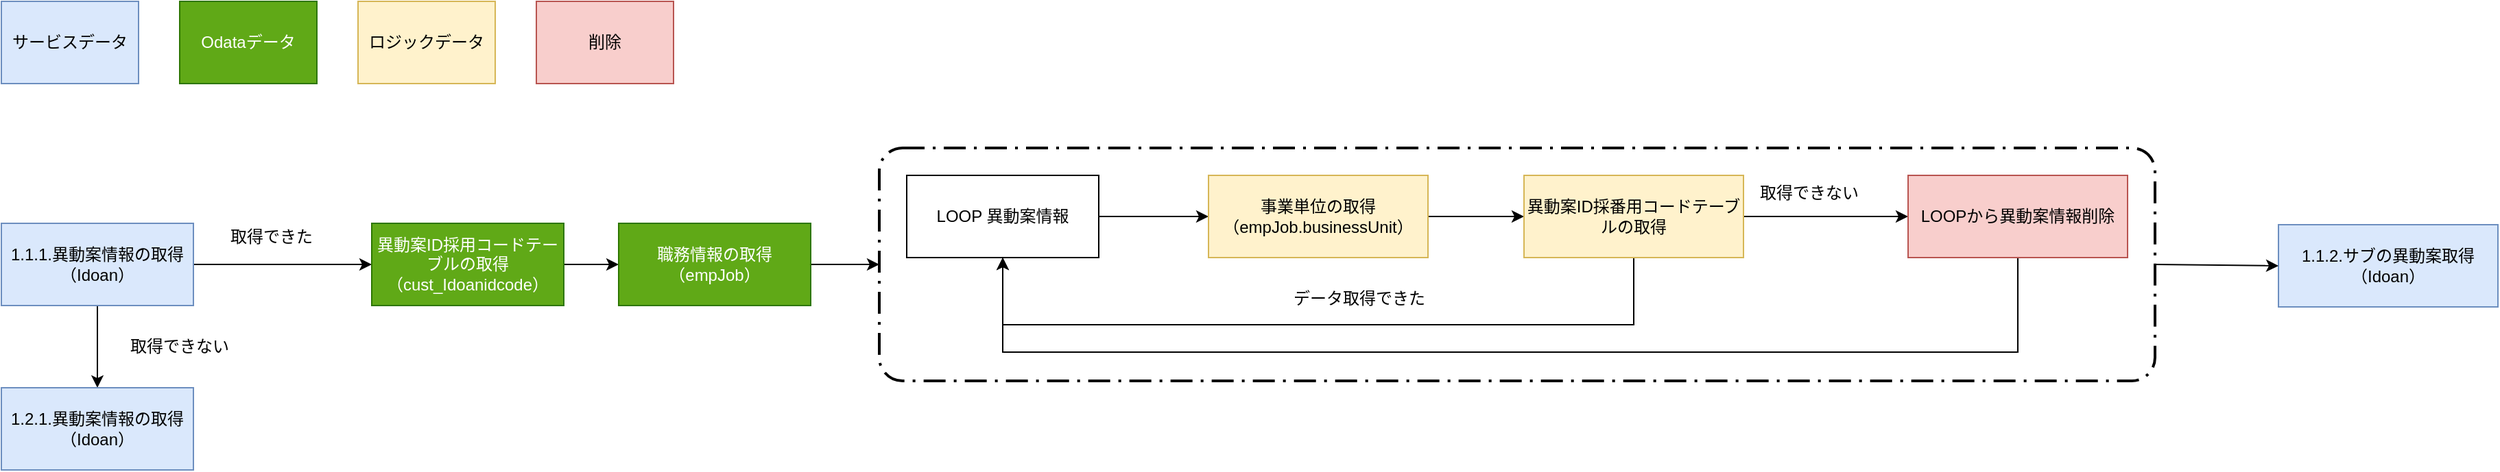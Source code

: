 <mxfile version="14.1.8" type="github"><diagram id="QnBwPJPDw9IE5iMdzLzo" name="Page-1"><mxGraphModel dx="1483" dy="783" grid="1" gridSize="10" guides="1" tooltips="1" connect="1" arrows="1" fold="1" page="1" pageScale="1" pageWidth="827" pageHeight="1169" math="0" shadow="0"><root><mxCell id="0"/><mxCell id="1" parent="0"/><mxCell id="JXCCmEFVun2STCrzh52E-1" value="" style="rounded=1;arcSize=10;dashed=1;strokeColor=#000000;fillColor=none;gradientColor=none;dashPattern=8 3 1 3;strokeWidth=2;labelBackgroundColor=#ffffff;html=1;" vertex="1" parent="1"><mxGeometry x="690" y="127" width="930" height="170" as="geometry"/></mxCell><mxCell id="JXCCmEFVun2STCrzh52E-2" value="" style="edgeStyle=none;rounded=0;orthogonalLoop=1;jettySize=auto;html=1;fontFamily=Helvetica;entryX=0;entryY=0.5;entryDx=0;entryDy=0;" edge="1" parent="1" source="JXCCmEFVun2STCrzh52E-4" target="JXCCmEFVun2STCrzh52E-8"><mxGeometry relative="1" as="geometry"><mxPoint x="270" y="212.0" as="targetPoint"/></mxGeometry></mxCell><mxCell id="JXCCmEFVun2STCrzh52E-3" style="edgeStyle=none;rounded=0;orthogonalLoop=1;jettySize=auto;html=1;exitX=0.5;exitY=1;exitDx=0;exitDy=0;entryX=0.5;entryY=0;entryDx=0;entryDy=0;fontFamily=Helvetica;" edge="1" parent="1" source="JXCCmEFVun2STCrzh52E-4" target="JXCCmEFVun2STCrzh52E-5"><mxGeometry relative="1" as="geometry"/></mxCell><mxCell id="JXCCmEFVun2STCrzh52E-4" value="1.1.1.異動案情報の取得&lt;br&gt;（Idoan）" style="rounded=0;whiteSpace=wrap;html=1;labelBackgroundColor=none;fillColor=#dae8fc;strokeColor=#6c8ebf;" vertex="1" parent="1"><mxGeometry x="50" y="182" width="140" height="60" as="geometry"/></mxCell><mxCell id="JXCCmEFVun2STCrzh52E-5" value="1.2.1.異動案情報の取得&lt;br&gt;（Idoan）" style="rounded=0;whiteSpace=wrap;html=1;labelBackgroundColor=none;fillColor=#dae8fc;strokeColor=#6c8ebf;" vertex="1" parent="1"><mxGeometry x="50" y="302" width="140" height="60" as="geometry"/></mxCell><mxCell id="JXCCmEFVun2STCrzh52E-6" value="取得できない" style="text;html=1;strokeColor=none;fillColor=none;align=center;verticalAlign=middle;whiteSpace=wrap;rounded=0;labelBackgroundColor=#ffffff;" vertex="1" parent="1"><mxGeometry x="130" y="262" width="100" height="20" as="geometry"/></mxCell><mxCell id="JXCCmEFVun2STCrzh52E-7" value="" style="edgeStyle=none;rounded=0;orthogonalLoop=1;jettySize=auto;html=1;fontFamily=Helvetica;" edge="1" parent="1" source="JXCCmEFVun2STCrzh52E-8" target="JXCCmEFVun2STCrzh52E-10"><mxGeometry relative="1" as="geometry"/></mxCell><mxCell id="JXCCmEFVun2STCrzh52E-8" value="異動案ID採用コードテーブルの取得&lt;br&gt;（cust_Idoanidcode）" style="rounded=0;whiteSpace=wrap;html=1;labelBackgroundColor=none;fillColor=#60a917;strokeColor=#2D7600;fontColor=#ffffff;" vertex="1" parent="1"><mxGeometry x="320" y="182" width="140" height="60" as="geometry"/></mxCell><mxCell id="JXCCmEFVun2STCrzh52E-9" value="" style="edgeStyle=none;rounded=0;orthogonalLoop=1;jettySize=auto;html=1;fontFamily=Helvetica;" edge="1" parent="1" source="JXCCmEFVun2STCrzh52E-10" target="JXCCmEFVun2STCrzh52E-1"><mxGeometry relative="1" as="geometry"/></mxCell><mxCell id="JXCCmEFVun2STCrzh52E-10" value="職務情報の取得&lt;br&gt;（empJob）" style="rounded=0;whiteSpace=wrap;html=1;labelBackgroundColor=none;fillColor=#60a917;strokeColor=#2D7600;fontColor=#ffffff;" vertex="1" parent="1"><mxGeometry x="500" y="182" width="140" height="60" as="geometry"/></mxCell><mxCell id="JXCCmEFVun2STCrzh52E-11" value="取得できた" style="text;html=1;resizable=0;points=[];autosize=1;align=left;verticalAlign=top;spacingTop=-4;" vertex="1" parent="1"><mxGeometry x="215" y="182" width="80" height="20" as="geometry"/></mxCell><mxCell id="JXCCmEFVun2STCrzh52E-12" style="edgeStyle=none;rounded=0;orthogonalLoop=1;jettySize=auto;html=1;exitX=1;exitY=0.5;exitDx=0;exitDy=0;entryX=0;entryY=0.5;entryDx=0;entryDy=0;fontFamily=Helvetica;" edge="1" parent="1" source="JXCCmEFVun2STCrzh52E-13" target="JXCCmEFVun2STCrzh52E-15"><mxGeometry relative="1" as="geometry"/></mxCell><mxCell id="JXCCmEFVun2STCrzh52E-13" value="LOOP 異動案情報" style="rounded=0;whiteSpace=wrap;html=1;labelBackgroundColor=none;" vertex="1" parent="1"><mxGeometry x="710" y="147" width="140" height="60" as="geometry"/></mxCell><mxCell id="JXCCmEFVun2STCrzh52E-14" style="edgeStyle=none;rounded=0;orthogonalLoop=1;jettySize=auto;html=1;exitX=1;exitY=0.5;exitDx=0;exitDy=0;entryX=0;entryY=0.5;entryDx=0;entryDy=0;fontFamily=Helvetica;" edge="1" parent="1" source="JXCCmEFVun2STCrzh52E-15" target="JXCCmEFVun2STCrzh52E-18"><mxGeometry relative="1" as="geometry"/></mxCell><mxCell id="JXCCmEFVun2STCrzh52E-15" value="事業単位の取得&lt;br&gt;（empJob.businessUnit）" style="rounded=0;whiteSpace=wrap;html=1;labelBackgroundColor=none;fillColor=#fff2cc;strokeColor=#d6b656;" vertex="1" parent="1"><mxGeometry x="930" y="147" width="160" height="60" as="geometry"/></mxCell><mxCell id="JXCCmEFVun2STCrzh52E-16" style="edgeStyle=orthogonalEdgeStyle;rounded=0;orthogonalLoop=1;jettySize=auto;html=1;exitX=0.5;exitY=1;exitDx=0;exitDy=0;entryX=0.5;entryY=1;entryDx=0;entryDy=0;fontFamily=Helvetica;" edge="1" parent="1" source="JXCCmEFVun2STCrzh52E-18" target="JXCCmEFVun2STCrzh52E-13"><mxGeometry relative="1" as="geometry"><Array as="points"><mxPoint x="1240" y="256"/><mxPoint x="780" y="256"/></Array></mxGeometry></mxCell><mxCell id="JXCCmEFVun2STCrzh52E-17" style="edgeStyle=none;rounded=0;orthogonalLoop=1;jettySize=auto;html=1;exitX=1;exitY=0.5;exitDx=0;exitDy=0;entryX=0;entryY=0.5;entryDx=0;entryDy=0;fontFamily=Helvetica;" edge="1" parent="1" source="JXCCmEFVun2STCrzh52E-18" target="JXCCmEFVun2STCrzh52E-20"><mxGeometry relative="1" as="geometry"/></mxCell><mxCell id="JXCCmEFVun2STCrzh52E-18" value="異動案ID採番用コードテーブルの取得" style="rounded=0;whiteSpace=wrap;html=1;labelBackgroundColor=none;fillColor=#fff2cc;strokeColor=#d6b656;" vertex="1" parent="1"><mxGeometry x="1160" y="147" width="160" height="60" as="geometry"/></mxCell><mxCell id="JXCCmEFVun2STCrzh52E-19" style="edgeStyle=orthogonalEdgeStyle;rounded=0;orthogonalLoop=1;jettySize=auto;html=1;exitX=0.5;exitY=1;exitDx=0;exitDy=0;entryX=0.5;entryY=1;entryDx=0;entryDy=0;fontFamily=Helvetica;" edge="1" parent="1" source="JXCCmEFVun2STCrzh52E-20" target="JXCCmEFVun2STCrzh52E-13"><mxGeometry relative="1" as="geometry"><Array as="points"><mxPoint x="1520" y="276"/><mxPoint x="780" y="276"/></Array></mxGeometry></mxCell><mxCell id="JXCCmEFVun2STCrzh52E-20" value="LOOPから異動案情報削除" style="rounded=0;whiteSpace=wrap;html=1;labelBackgroundColor=none;fillColor=#f8cecc;strokeColor=#b85450;" vertex="1" parent="1"><mxGeometry x="1440" y="147" width="160" height="60" as="geometry"/></mxCell><mxCell id="JXCCmEFVun2STCrzh52E-21" value="1.1.2.サブの異動案取得&lt;br&gt;（Idoan）" style="rounded=0;whiteSpace=wrap;html=1;labelBackgroundColor=none;fillColor=#dae8fc;strokeColor=#6c8ebf;" vertex="1" parent="1"><mxGeometry x="1710" y="183" width="160" height="60" as="geometry"/></mxCell><mxCell id="JXCCmEFVun2STCrzh52E-22" value="データ取得できた" style="text;html=1;resizable=0;points=[];autosize=1;align=left;verticalAlign=top;spacingTop=-4;" vertex="1" parent="1"><mxGeometry x="990" y="227" width="110" height="20" as="geometry"/></mxCell><mxCell id="JXCCmEFVun2STCrzh52E-23" value="取得できない" style="text;html=1;resizable=0;points=[];autosize=1;align=left;verticalAlign=top;spacingTop=-4;" vertex="1" parent="1"><mxGeometry x="1330" y="150" width="90" height="20" as="geometry"/></mxCell><mxCell id="JXCCmEFVun2STCrzh52E-24" style="edgeStyle=none;rounded=0;orthogonalLoop=1;jettySize=auto;html=1;exitX=1;exitY=0.5;exitDx=0;exitDy=0;entryX=0;entryY=0.5;entryDx=0;entryDy=0;fontFamily=Helvetica;" edge="1" parent="1" source="JXCCmEFVun2STCrzh52E-1" target="JXCCmEFVun2STCrzh52E-21"><mxGeometry relative="1" as="geometry"/></mxCell><mxCell id="JXCCmEFVun2STCrzh52E-25" value="サービスデータ" style="rounded=0;whiteSpace=wrap;html=1;labelBackgroundColor=none;fillColor=#dae8fc;strokeColor=#6c8ebf;" vertex="1" parent="1"><mxGeometry x="50" y="20" width="100" height="60" as="geometry"/></mxCell><mxCell id="JXCCmEFVun2STCrzh52E-26" value="Odataデータ" style="rounded=0;whiteSpace=wrap;html=1;labelBackgroundColor=none;fillColor=#60a917;strokeColor=#2D7600;fontColor=#ffffff;" vertex="1" parent="1"><mxGeometry x="180" y="20" width="100" height="60" as="geometry"/></mxCell><mxCell id="JXCCmEFVun2STCrzh52E-27" value="削除" style="rounded=0;whiteSpace=wrap;html=1;labelBackgroundColor=none;fillColor=#f8cecc;strokeColor=#b85450;" vertex="1" parent="1"><mxGeometry x="440" y="20" width="100" height="60" as="geometry"/></mxCell><mxCell id="JXCCmEFVun2STCrzh52E-28" value="ロジックデータ" style="rounded=0;whiteSpace=wrap;html=1;labelBackgroundColor=none;fillColor=#fff2cc;strokeColor=#d6b656;" vertex="1" parent="1"><mxGeometry x="310" y="20" width="100" height="60" as="geometry"/></mxCell></root></mxGraphModel></diagram></mxfile>